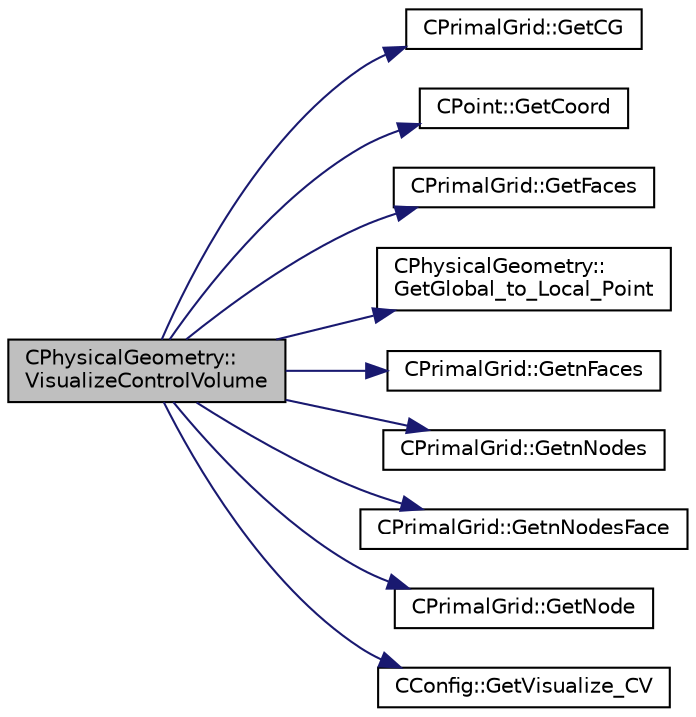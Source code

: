 digraph "CPhysicalGeometry::VisualizeControlVolume"
{
 // LATEX_PDF_SIZE
  edge [fontname="Helvetica",fontsize="10",labelfontname="Helvetica",labelfontsize="10"];
  node [fontname="Helvetica",fontsize="10",shape=record];
  rankdir="LR";
  Node1 [label="CPhysicalGeometry::\lVisualizeControlVolume",height=0.2,width=0.4,color="black", fillcolor="grey75", style="filled", fontcolor="black",tooltip="Visualize the structure of the control volume(s)."];
  Node1 -> Node2 [color="midnightblue",fontsize="10",style="solid",fontname="Helvetica"];
  Node2 [label="CPrimalGrid::GetCG",height=0.2,width=0.4,color="black", fillcolor="white", style="filled",URL="$classCPrimalGrid.html#a37ea4f06b951a9d848d076ddc1ef83e1",tooltip="Get the center of gravity of an element (including edges)."];
  Node1 -> Node3 [color="midnightblue",fontsize="10",style="solid",fontname="Helvetica"];
  Node3 [label="CPoint::GetCoord",height=0.2,width=0.4,color="black", fillcolor="white", style="filled",URL="$classCPoint.html#ab16c29dd03911529cd73bf467c313179",tooltip="Get the coordinates dor the control volume."];
  Node1 -> Node4 [color="midnightblue",fontsize="10",style="solid",fontname="Helvetica"];
  Node4 [label="CPrimalGrid::GetFaces",height=0.2,width=0.4,color="black", fillcolor="white", style="filled",URL="$classCPrimalGrid.html#a968851a20d3813133cf13537ef7711d1",tooltip="Get nodes contained in a face."];
  Node1 -> Node5 [color="midnightblue",fontsize="10",style="solid",fontname="Helvetica"];
  Node5 [label="CPhysicalGeometry::\lGetGlobal_to_Local_Point",height=0.2,width=0.4,color="black", fillcolor="white", style="filled",URL="$classCPhysicalGeometry.html#aad57a2b9aa82e6133ccfddb3647cfa71",tooltip="Get the local index that correspond with the global numbering index."];
  Node1 -> Node6 [color="midnightblue",fontsize="10",style="solid",fontname="Helvetica"];
  Node6 [label="CPrimalGrid::GetnFaces",height=0.2,width=0.4,color="black", fillcolor="white", style="filled",URL="$classCPrimalGrid.html#a97b8d237861fce6067367e3c06318c20",tooltip="Get number of faces of the element."];
  Node1 -> Node7 [color="midnightblue",fontsize="10",style="solid",fontname="Helvetica"];
  Node7 [label="CPrimalGrid::GetnNodes",height=0.2,width=0.4,color="black", fillcolor="white", style="filled",URL="$classCPrimalGrid.html#ad07e4929bb7093fd08f1314a57739cce",tooltip="Get number of nodes of the element."];
  Node1 -> Node8 [color="midnightblue",fontsize="10",style="solid",fontname="Helvetica"];
  Node8 [label="CPrimalGrid::GetnNodesFace",height=0.2,width=0.4,color="black", fillcolor="white", style="filled",URL="$classCPrimalGrid.html#afed544f838cb2c35964b343f0002ad6a",tooltip="Get number of nodes of a face of the element."];
  Node1 -> Node9 [color="midnightblue",fontsize="10",style="solid",fontname="Helvetica"];
  Node9 [label="CPrimalGrid::GetNode",height=0.2,width=0.4,color="black", fillcolor="white", style="filled",URL="$classCPrimalGrid.html#a6353b89f5a8a3948cd475da6152bf077",tooltip="Get the nodes shared by the primal grid element."];
  Node1 -> Node10 [color="midnightblue",fontsize="10",style="solid",fontname="Helvetica"];
  Node10 [label="CConfig::GetVisualize_CV",height=0.2,width=0.4,color="black", fillcolor="white", style="filled",URL="$classCConfig.html#ae6fdcff5b893e65af7abb025168afb26",tooltip="Get the node number of the CV to visualize."];
}
